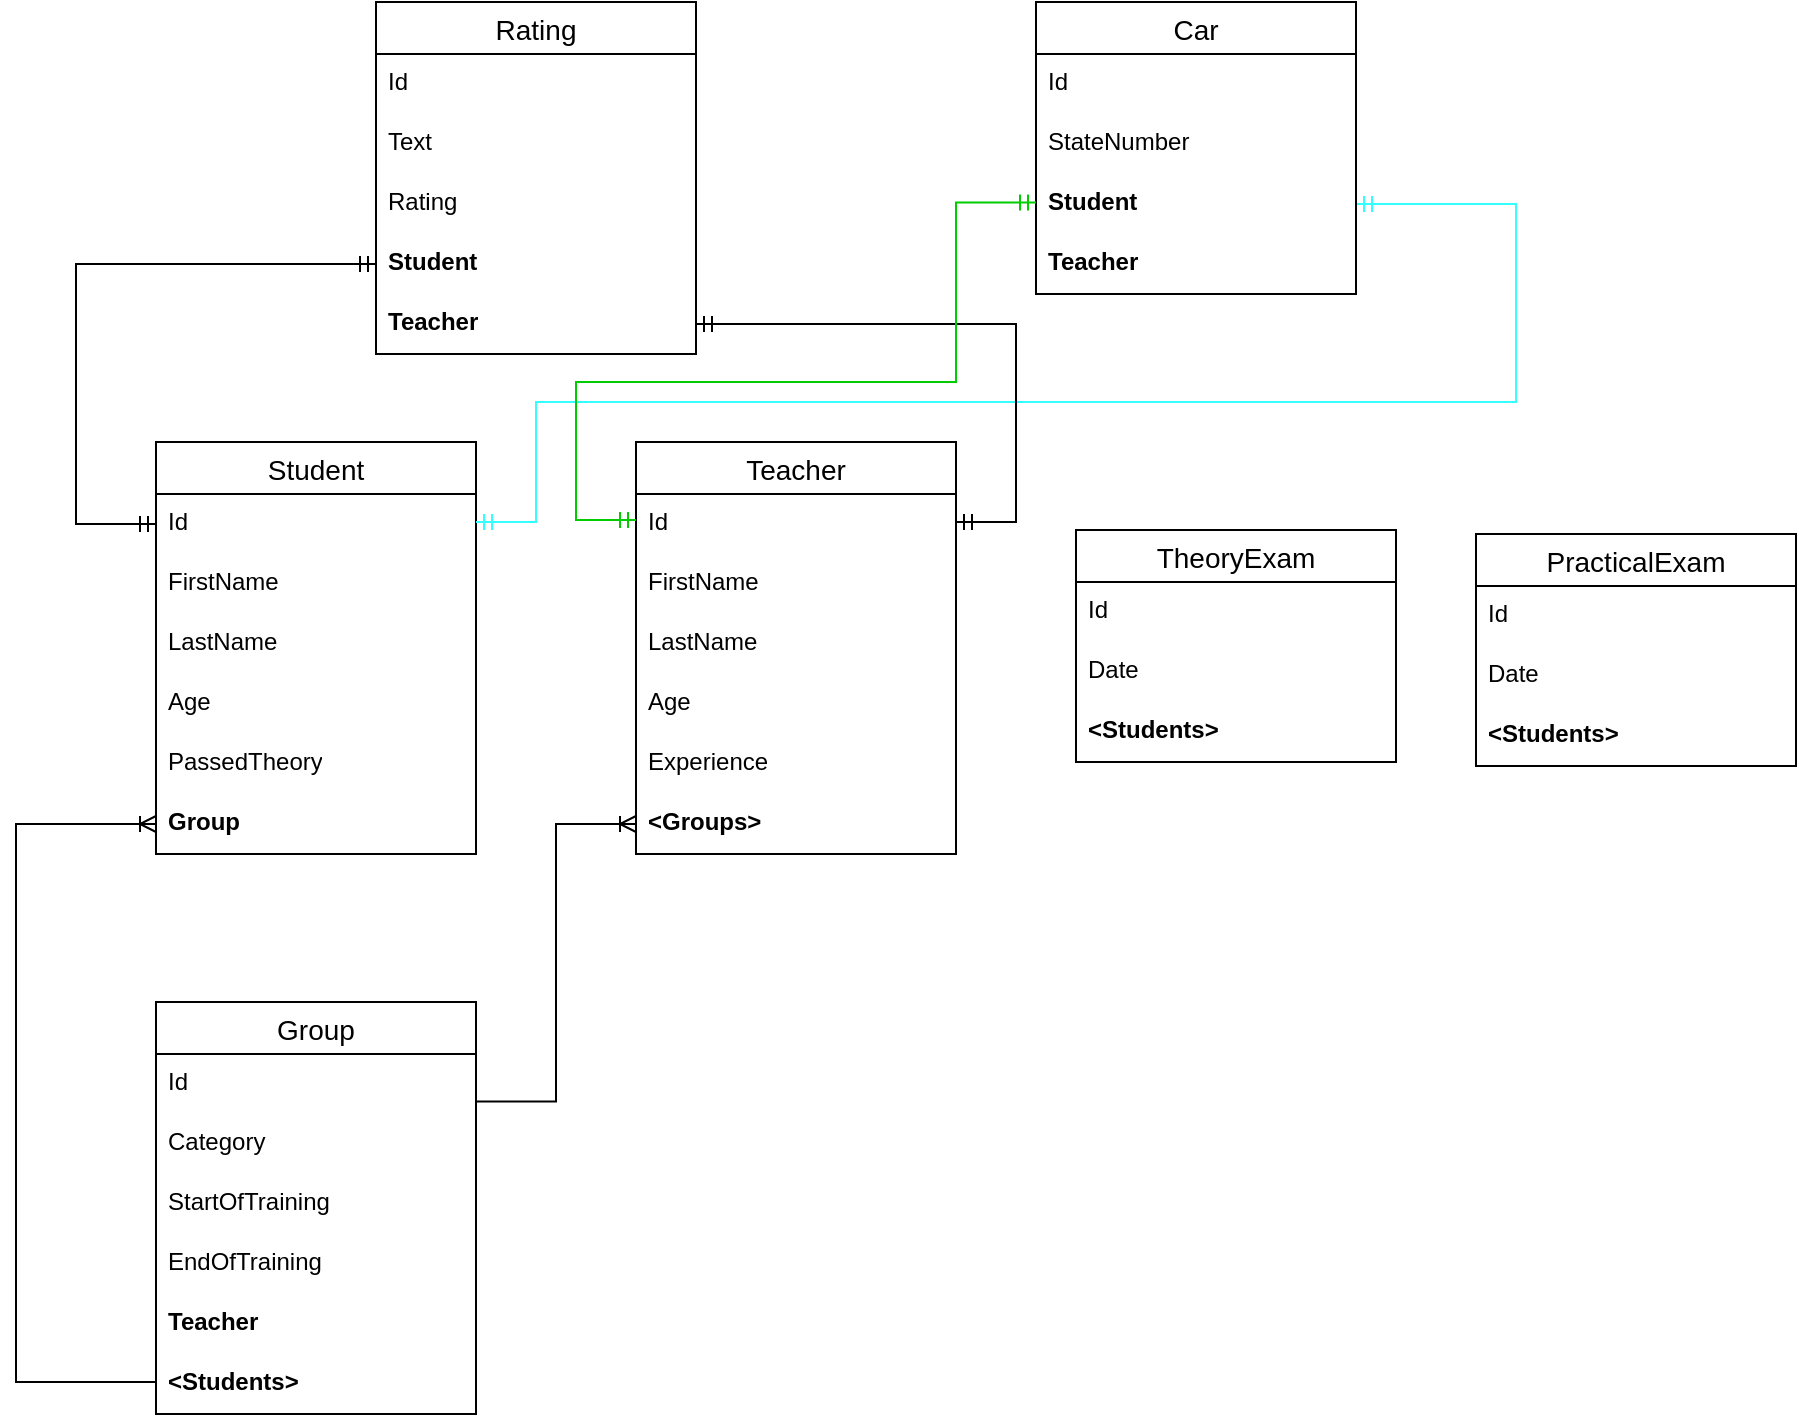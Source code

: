 <mxfile version="22.1.11" type="device">
  <diagram name="Страница — 1" id="yd02zHI0zl_B39Lwxhi9">
    <mxGraphModel dx="1870" dy="1725" grid="1" gridSize="10" guides="1" tooltips="1" connect="1" arrows="1" fold="1" page="1" pageScale="1" pageWidth="827" pageHeight="1169" math="0" shadow="0">
      <root>
        <mxCell id="0" />
        <mxCell id="1" parent="0" />
        <mxCell id="wHGVSzSgj5OhXa-TIfBs-37" value="Teacher" style="swimlane;fontStyle=0;childLayout=stackLayout;horizontal=1;startSize=26;horizontalStack=0;resizeParent=1;resizeParentMax=0;resizeLast=0;collapsible=1;marginBottom=0;align=center;fontSize=14;" vertex="1" parent="1">
          <mxGeometry x="200" width="160" height="206" as="geometry" />
        </mxCell>
        <mxCell id="wHGVSzSgj5OhXa-TIfBs-38" value="Id" style="text;strokeColor=none;fillColor=none;spacingLeft=4;spacingRight=4;overflow=hidden;rotatable=0;points=[[0,0.5],[1,0.5]];portConstraint=eastwest;fontSize=12;whiteSpace=wrap;html=1;" vertex="1" parent="wHGVSzSgj5OhXa-TIfBs-37">
          <mxGeometry y="26" width="160" height="30" as="geometry" />
        </mxCell>
        <mxCell id="wHGVSzSgj5OhXa-TIfBs-39" value="FirstName" style="text;strokeColor=none;fillColor=none;spacingLeft=4;spacingRight=4;overflow=hidden;rotatable=0;points=[[0,0.5],[1,0.5]];portConstraint=eastwest;fontSize=12;whiteSpace=wrap;html=1;" vertex="1" parent="wHGVSzSgj5OhXa-TIfBs-37">
          <mxGeometry y="56" width="160" height="30" as="geometry" />
        </mxCell>
        <mxCell id="wHGVSzSgj5OhXa-TIfBs-40" value="LastName" style="text;strokeColor=none;fillColor=none;spacingLeft=4;spacingRight=4;overflow=hidden;rotatable=0;points=[[0,0.5],[1,0.5]];portConstraint=eastwest;fontSize=12;whiteSpace=wrap;html=1;" vertex="1" parent="wHGVSzSgj5OhXa-TIfBs-37">
          <mxGeometry y="86" width="160" height="30" as="geometry" />
        </mxCell>
        <mxCell id="wHGVSzSgj5OhXa-TIfBs-41" value="Age" style="text;strokeColor=none;fillColor=none;spacingLeft=4;spacingRight=4;overflow=hidden;rotatable=0;points=[[0,0.5],[1,0.5]];portConstraint=eastwest;fontSize=12;whiteSpace=wrap;html=1;" vertex="1" parent="wHGVSzSgj5OhXa-TIfBs-37">
          <mxGeometry y="116" width="160" height="30" as="geometry" />
        </mxCell>
        <mxCell id="wHGVSzSgj5OhXa-TIfBs-71" value="Experience" style="text;strokeColor=none;fillColor=none;spacingLeft=4;spacingRight=4;overflow=hidden;rotatable=0;points=[[0,0.5],[1,0.5]];portConstraint=eastwest;fontSize=12;whiteSpace=wrap;html=1;" vertex="1" parent="wHGVSzSgj5OhXa-TIfBs-37">
          <mxGeometry y="146" width="160" height="30" as="geometry" />
        </mxCell>
        <mxCell id="wHGVSzSgj5OhXa-TIfBs-43" value="&lt;b&gt;&amp;lt;Groups&amp;gt;&lt;/b&gt;" style="text;strokeColor=none;fillColor=none;spacingLeft=4;spacingRight=4;overflow=hidden;rotatable=0;points=[[0,0.5],[1,0.5]];portConstraint=eastwest;fontSize=12;whiteSpace=wrap;html=1;" vertex="1" parent="wHGVSzSgj5OhXa-TIfBs-37">
          <mxGeometry y="176" width="160" height="30" as="geometry" />
        </mxCell>
        <mxCell id="wHGVSzSgj5OhXa-TIfBs-16" value="Group" style="swimlane;fontStyle=0;childLayout=stackLayout;horizontal=1;startSize=26;horizontalStack=0;resizeParent=1;resizeParentMax=0;resizeLast=0;collapsible=1;marginBottom=0;align=center;fontSize=14;" vertex="1" parent="1">
          <mxGeometry x="-40" y="280" width="160" height="206" as="geometry" />
        </mxCell>
        <mxCell id="wHGVSzSgj5OhXa-TIfBs-17" value="Id" style="text;strokeColor=none;fillColor=none;spacingLeft=4;spacingRight=4;overflow=hidden;rotatable=0;points=[[0,0.5],[1,0.5]];portConstraint=eastwest;fontSize=12;whiteSpace=wrap;html=1;" vertex="1" parent="wHGVSzSgj5OhXa-TIfBs-16">
          <mxGeometry y="26" width="160" height="30" as="geometry" />
        </mxCell>
        <mxCell id="wHGVSzSgj5OhXa-TIfBs-70" value="Category" style="text;strokeColor=none;fillColor=none;spacingLeft=4;spacingRight=4;overflow=hidden;rotatable=0;points=[[0,0.5],[1,0.5]];portConstraint=eastwest;fontSize=12;whiteSpace=wrap;html=1;" vertex="1" parent="wHGVSzSgj5OhXa-TIfBs-16">
          <mxGeometry y="56" width="160" height="30" as="geometry" />
        </mxCell>
        <mxCell id="wHGVSzSgj5OhXa-TIfBs-18" value="StartOfTraining" style="text;strokeColor=none;fillColor=none;spacingLeft=4;spacingRight=4;overflow=hidden;rotatable=0;points=[[0,0.5],[1,0.5]];portConstraint=eastwest;fontSize=12;whiteSpace=wrap;html=1;" vertex="1" parent="wHGVSzSgj5OhXa-TIfBs-16">
          <mxGeometry y="86" width="160" height="30" as="geometry" />
        </mxCell>
        <mxCell id="wHGVSzSgj5OhXa-TIfBs-19" value="EndOfTraining" style="text;strokeColor=none;fillColor=none;spacingLeft=4;spacingRight=4;overflow=hidden;rotatable=0;points=[[0,0.5],[1,0.5]];portConstraint=eastwest;fontSize=12;whiteSpace=wrap;html=1;" vertex="1" parent="wHGVSzSgj5OhXa-TIfBs-16">
          <mxGeometry y="116" width="160" height="30" as="geometry" />
        </mxCell>
        <mxCell id="wHGVSzSgj5OhXa-TIfBs-74" value="&lt;b style=&quot;border-color: var(--border-color);&quot;&gt;Teacher&lt;/b&gt;" style="text;strokeColor=none;fillColor=none;spacingLeft=4;spacingRight=4;overflow=hidden;rotatable=0;points=[[0,0.5],[1,0.5]];portConstraint=eastwest;fontSize=12;whiteSpace=wrap;html=1;" vertex="1" parent="wHGVSzSgj5OhXa-TIfBs-16">
          <mxGeometry y="146" width="160" height="30" as="geometry" />
        </mxCell>
        <mxCell id="wHGVSzSgj5OhXa-TIfBs-20" value="&lt;b&gt;&amp;lt;Students&amp;gt;&lt;/b&gt;" style="text;strokeColor=none;fillColor=none;spacingLeft=4;spacingRight=4;overflow=hidden;rotatable=0;points=[[0,0.5],[1,0.5]];portConstraint=eastwest;fontSize=12;whiteSpace=wrap;html=1;" vertex="1" parent="wHGVSzSgj5OhXa-TIfBs-16">
          <mxGeometry y="176" width="160" height="30" as="geometry" />
        </mxCell>
        <mxCell id="wHGVSzSgj5OhXa-TIfBs-30" value="Student" style="swimlane;fontStyle=0;childLayout=stackLayout;horizontal=1;startSize=26;horizontalStack=0;resizeParent=1;resizeParentMax=0;resizeLast=0;collapsible=1;marginBottom=0;align=center;fontSize=14;" vertex="1" parent="1">
          <mxGeometry x="-40" width="160" height="206" as="geometry" />
        </mxCell>
        <mxCell id="wHGVSzSgj5OhXa-TIfBs-31" value="Id" style="text;strokeColor=none;fillColor=none;spacingLeft=4;spacingRight=4;overflow=hidden;rotatable=0;points=[[0,0.5],[1,0.5]];portConstraint=eastwest;fontSize=12;whiteSpace=wrap;html=1;" vertex="1" parent="wHGVSzSgj5OhXa-TIfBs-30">
          <mxGeometry y="26" width="160" height="30" as="geometry" />
        </mxCell>
        <mxCell id="wHGVSzSgj5OhXa-TIfBs-32" value="FirstName" style="text;strokeColor=none;fillColor=none;spacingLeft=4;spacingRight=4;overflow=hidden;rotatable=0;points=[[0,0.5],[1,0.5]];portConstraint=eastwest;fontSize=12;whiteSpace=wrap;html=1;" vertex="1" parent="wHGVSzSgj5OhXa-TIfBs-30">
          <mxGeometry y="56" width="160" height="30" as="geometry" />
        </mxCell>
        <mxCell id="wHGVSzSgj5OhXa-TIfBs-33" value="LastName" style="text;strokeColor=none;fillColor=none;spacingLeft=4;spacingRight=4;overflow=hidden;rotatable=0;points=[[0,0.5],[1,0.5]];portConstraint=eastwest;fontSize=12;whiteSpace=wrap;html=1;" vertex="1" parent="wHGVSzSgj5OhXa-TIfBs-30">
          <mxGeometry y="86" width="160" height="30" as="geometry" />
        </mxCell>
        <mxCell id="wHGVSzSgj5OhXa-TIfBs-34" value="Age" style="text;strokeColor=none;fillColor=none;spacingLeft=4;spacingRight=4;overflow=hidden;rotatable=0;points=[[0,0.5],[1,0.5]];portConstraint=eastwest;fontSize=12;whiteSpace=wrap;html=1;" vertex="1" parent="wHGVSzSgj5OhXa-TIfBs-30">
          <mxGeometry y="116" width="160" height="30" as="geometry" />
        </mxCell>
        <mxCell id="wHGVSzSgj5OhXa-TIfBs-36" value="PassedTheory" style="text;strokeColor=none;fillColor=none;spacingLeft=4;spacingRight=4;overflow=hidden;rotatable=0;points=[[0,0.5],[1,0.5]];portConstraint=eastwest;fontSize=12;whiteSpace=wrap;html=1;" vertex="1" parent="wHGVSzSgj5OhXa-TIfBs-30">
          <mxGeometry y="146" width="160" height="30" as="geometry" />
        </mxCell>
        <mxCell id="wHGVSzSgj5OhXa-TIfBs-35" value="&lt;b&gt;Group&lt;/b&gt;" style="text;strokeColor=none;fillColor=none;spacingLeft=4;spacingRight=4;overflow=hidden;rotatable=0;points=[[0,0.5],[1,0.5]];portConstraint=eastwest;fontSize=12;whiteSpace=wrap;html=1;" vertex="1" parent="wHGVSzSgj5OhXa-TIfBs-30">
          <mxGeometry y="176" width="160" height="30" as="geometry" />
        </mxCell>
        <mxCell id="wHGVSzSgj5OhXa-TIfBs-44" value="Rating" style="swimlane;fontStyle=0;childLayout=stackLayout;horizontal=1;startSize=26;horizontalStack=0;resizeParent=1;resizeParentMax=0;resizeLast=0;collapsible=1;marginBottom=0;align=center;fontSize=14;" vertex="1" parent="1">
          <mxGeometry x="70" y="-220" width="160" height="176" as="geometry" />
        </mxCell>
        <mxCell id="wHGVSzSgj5OhXa-TIfBs-45" value="Id" style="text;strokeColor=none;fillColor=none;spacingLeft=4;spacingRight=4;overflow=hidden;rotatable=0;points=[[0,0.5],[1,0.5]];portConstraint=eastwest;fontSize=12;whiteSpace=wrap;html=1;" vertex="1" parent="wHGVSzSgj5OhXa-TIfBs-44">
          <mxGeometry y="26" width="160" height="30" as="geometry" />
        </mxCell>
        <mxCell id="wHGVSzSgj5OhXa-TIfBs-47" value="Text" style="text;strokeColor=none;fillColor=none;spacingLeft=4;spacingRight=4;overflow=hidden;rotatable=0;points=[[0,0.5],[1,0.5]];portConstraint=eastwest;fontSize=12;whiteSpace=wrap;html=1;" vertex="1" parent="wHGVSzSgj5OhXa-TIfBs-44">
          <mxGeometry y="56" width="160" height="30" as="geometry" />
        </mxCell>
        <mxCell id="wHGVSzSgj5OhXa-TIfBs-48" value="Rating" style="text;strokeColor=none;fillColor=none;spacingLeft=4;spacingRight=4;overflow=hidden;rotatable=0;points=[[0,0.5],[1,0.5]];portConstraint=eastwest;fontSize=12;whiteSpace=wrap;html=1;" vertex="1" parent="wHGVSzSgj5OhXa-TIfBs-44">
          <mxGeometry y="86" width="160" height="30" as="geometry" />
        </mxCell>
        <mxCell id="wHGVSzSgj5OhXa-TIfBs-49" value="&lt;b&gt;Student&lt;/b&gt;" style="text;strokeColor=none;fillColor=none;spacingLeft=4;spacingRight=4;overflow=hidden;rotatable=0;points=[[0,0.5],[1,0.5]];portConstraint=eastwest;fontSize=12;whiteSpace=wrap;html=1;" vertex="1" parent="wHGVSzSgj5OhXa-TIfBs-44">
          <mxGeometry y="116" width="160" height="30" as="geometry" />
        </mxCell>
        <mxCell id="wHGVSzSgj5OhXa-TIfBs-79" value="" style="edgeStyle=orthogonalEdgeStyle;fontSize=12;html=1;endArrow=ERmandOne;startArrow=ERmandOne;rounded=0;exitX=0;exitY=0.5;exitDx=0;exitDy=0;strokeColor=#33FFFF;entryX=1;entryY=0.5;entryDx=0;entryDy=0;" edge="1" parent="wHGVSzSgj5OhXa-TIfBs-44" target="wHGVSzSgj5OhXa-TIfBs-58">
          <mxGeometry width="100" height="100" relative="1" as="geometry">
            <mxPoint x="50" y="260" as="sourcePoint" />
            <mxPoint x="160" y="130" as="targetPoint" />
            <Array as="points">
              <mxPoint x="80" y="260" />
              <mxPoint x="80" y="200" />
              <mxPoint x="570" y="200" />
              <mxPoint x="570" y="101" />
            </Array>
          </mxGeometry>
        </mxCell>
        <mxCell id="wHGVSzSgj5OhXa-TIfBs-50" value="&lt;b&gt;Teacher&lt;/b&gt;" style="text;strokeColor=none;fillColor=none;spacingLeft=4;spacingRight=4;overflow=hidden;rotatable=0;points=[[0,0.5],[1,0.5]];portConstraint=eastwest;fontSize=12;whiteSpace=wrap;html=1;" vertex="1" parent="wHGVSzSgj5OhXa-TIfBs-44">
          <mxGeometry y="146" width="160" height="30" as="geometry" />
        </mxCell>
        <mxCell id="wHGVSzSgj5OhXa-TIfBs-52" value="Car" style="swimlane;fontStyle=0;childLayout=stackLayout;horizontal=1;startSize=26;horizontalStack=0;resizeParent=1;resizeParentMax=0;resizeLast=0;collapsible=1;marginBottom=0;align=center;fontSize=14;" vertex="1" parent="1">
          <mxGeometry x="400" y="-220" width="160" height="146" as="geometry" />
        </mxCell>
        <mxCell id="wHGVSzSgj5OhXa-TIfBs-53" value="Id" style="text;strokeColor=none;fillColor=none;spacingLeft=4;spacingRight=4;overflow=hidden;rotatable=0;points=[[0,0.5],[1,0.5]];portConstraint=eastwest;fontSize=12;whiteSpace=wrap;html=1;" vertex="1" parent="wHGVSzSgj5OhXa-TIfBs-52">
          <mxGeometry y="26" width="160" height="30" as="geometry" />
        </mxCell>
        <mxCell id="wHGVSzSgj5OhXa-TIfBs-54" value="StateNumber" style="text;strokeColor=none;fillColor=none;spacingLeft=4;spacingRight=4;overflow=hidden;rotatable=0;points=[[0,0.5],[1,0.5]];portConstraint=eastwest;fontSize=12;whiteSpace=wrap;html=1;" vertex="1" parent="wHGVSzSgj5OhXa-TIfBs-52">
          <mxGeometry y="56" width="160" height="30" as="geometry" />
        </mxCell>
        <mxCell id="wHGVSzSgj5OhXa-TIfBs-58" value="&lt;b&gt;Student&lt;br&gt;&lt;/b&gt;" style="text;strokeColor=none;fillColor=none;spacingLeft=4;spacingRight=4;overflow=hidden;rotatable=0;points=[[0,0.5],[1,0.5]];portConstraint=eastwest;fontSize=12;whiteSpace=wrap;html=1;" vertex="1" parent="wHGVSzSgj5OhXa-TIfBs-52">
          <mxGeometry y="86" width="160" height="30" as="geometry" />
        </mxCell>
        <mxCell id="wHGVSzSgj5OhXa-TIfBs-59" value="&lt;b&gt;Teacher&lt;/b&gt;" style="text;strokeColor=none;fillColor=none;spacingLeft=4;spacingRight=4;overflow=hidden;rotatable=0;points=[[0,0.5],[1,0.5]];portConstraint=eastwest;fontSize=12;whiteSpace=wrap;html=1;" vertex="1" parent="wHGVSzSgj5OhXa-TIfBs-52">
          <mxGeometry y="116" width="160" height="30" as="geometry" />
        </mxCell>
        <mxCell id="wHGVSzSgj5OhXa-TIfBs-60" value="TheoryExam" style="swimlane;fontStyle=0;childLayout=stackLayout;horizontal=1;startSize=26;horizontalStack=0;resizeParent=1;resizeParentMax=0;resizeLast=0;collapsible=1;marginBottom=0;align=center;fontSize=14;" vertex="1" parent="1">
          <mxGeometry x="420" y="44" width="160" height="116" as="geometry" />
        </mxCell>
        <mxCell id="wHGVSzSgj5OhXa-TIfBs-61" value="Id" style="text;strokeColor=none;fillColor=none;spacingLeft=4;spacingRight=4;overflow=hidden;rotatable=0;points=[[0,0.5],[1,0.5]];portConstraint=eastwest;fontSize=12;whiteSpace=wrap;html=1;" vertex="1" parent="wHGVSzSgj5OhXa-TIfBs-60">
          <mxGeometry y="26" width="160" height="30" as="geometry" />
        </mxCell>
        <mxCell id="wHGVSzSgj5OhXa-TIfBs-62" value="Date" style="text;strokeColor=none;fillColor=none;spacingLeft=4;spacingRight=4;overflow=hidden;rotatable=0;points=[[0,0.5],[1,0.5]];portConstraint=eastwest;fontSize=12;whiteSpace=wrap;html=1;" vertex="1" parent="wHGVSzSgj5OhXa-TIfBs-60">
          <mxGeometry y="56" width="160" height="30" as="geometry" />
        </mxCell>
        <mxCell id="wHGVSzSgj5OhXa-TIfBs-63" value="&lt;b&gt;&amp;lt;Students&amp;gt;&lt;br&gt;&lt;/b&gt;" style="text;strokeColor=none;fillColor=none;spacingLeft=4;spacingRight=4;overflow=hidden;rotatable=0;points=[[0,0.5],[1,0.5]];portConstraint=eastwest;fontSize=12;whiteSpace=wrap;html=1;" vertex="1" parent="wHGVSzSgj5OhXa-TIfBs-60">
          <mxGeometry y="86" width="160" height="30" as="geometry" />
        </mxCell>
        <mxCell id="wHGVSzSgj5OhXa-TIfBs-65" value="PracticalExam" style="swimlane;fontStyle=0;childLayout=stackLayout;horizontal=1;startSize=26;horizontalStack=0;resizeParent=1;resizeParentMax=0;resizeLast=0;collapsible=1;marginBottom=0;align=center;fontSize=14;" vertex="1" parent="1">
          <mxGeometry x="620" y="46" width="160" height="116" as="geometry" />
        </mxCell>
        <mxCell id="wHGVSzSgj5OhXa-TIfBs-66" value="Id" style="text;strokeColor=none;fillColor=none;spacingLeft=4;spacingRight=4;overflow=hidden;rotatable=0;points=[[0,0.5],[1,0.5]];portConstraint=eastwest;fontSize=12;whiteSpace=wrap;html=1;" vertex="1" parent="wHGVSzSgj5OhXa-TIfBs-65">
          <mxGeometry y="26" width="160" height="30" as="geometry" />
        </mxCell>
        <mxCell id="wHGVSzSgj5OhXa-TIfBs-67" value="Date" style="text;strokeColor=none;fillColor=none;spacingLeft=4;spacingRight=4;overflow=hidden;rotatable=0;points=[[0,0.5],[1,0.5]];portConstraint=eastwest;fontSize=12;whiteSpace=wrap;html=1;" vertex="1" parent="wHGVSzSgj5OhXa-TIfBs-65">
          <mxGeometry y="56" width="160" height="30" as="geometry" />
        </mxCell>
        <mxCell id="wHGVSzSgj5OhXa-TIfBs-68" value="&lt;b&gt;&amp;lt;Students&amp;gt;&lt;br&gt;&lt;/b&gt;" style="text;strokeColor=none;fillColor=none;spacingLeft=4;spacingRight=4;overflow=hidden;rotatable=0;points=[[0,0.5],[1,0.5]];portConstraint=eastwest;fontSize=12;whiteSpace=wrap;html=1;" vertex="1" parent="wHGVSzSgj5OhXa-TIfBs-65">
          <mxGeometry y="86" width="160" height="30" as="geometry" />
        </mxCell>
        <mxCell id="wHGVSzSgj5OhXa-TIfBs-73" value="" style="edgeStyle=orthogonalEdgeStyle;fontSize=12;html=1;endArrow=ERoneToMany;rounded=0;exitX=0;exitY=0.5;exitDx=0;exitDy=0;" edge="1" parent="1" source="wHGVSzSgj5OhXa-TIfBs-20">
          <mxGeometry width="100" height="100" relative="1" as="geometry">
            <mxPoint x="-60" y="470" as="sourcePoint" />
            <mxPoint x="-40" y="191" as="targetPoint" />
            <Array as="points">
              <mxPoint x="-110" y="470" />
              <mxPoint x="-110" y="191" />
            </Array>
          </mxGeometry>
        </mxCell>
        <mxCell id="wHGVSzSgj5OhXa-TIfBs-76" value="" style="edgeStyle=orthogonalEdgeStyle;fontSize=12;html=1;endArrow=ERoneToMany;rounded=0;entryX=0;entryY=0.5;entryDx=0;entryDy=0;exitX=1.001;exitY=0.793;exitDx=0;exitDy=0;exitPerimeter=0;" edge="1" parent="1" source="wHGVSzSgj5OhXa-TIfBs-17" target="wHGVSzSgj5OhXa-TIfBs-43">
          <mxGeometry width="100" height="100" relative="1" as="geometry">
            <mxPoint x="120" y="440" as="sourcePoint" />
            <mxPoint x="-30" y="201" as="targetPoint" />
            <Array as="points">
              <mxPoint x="160" y="330" />
              <mxPoint x="160" y="191" />
            </Array>
          </mxGeometry>
        </mxCell>
        <mxCell id="wHGVSzSgj5OhXa-TIfBs-77" value="" style="edgeStyle=orthogonalEdgeStyle;fontSize=12;html=1;endArrow=ERmandOne;startArrow=ERmandOne;rounded=0;exitX=0;exitY=0.5;exitDx=0;exitDy=0;" edge="1" parent="1" source="wHGVSzSgj5OhXa-TIfBs-31" target="wHGVSzSgj5OhXa-TIfBs-49">
          <mxGeometry width="100" height="100" relative="1" as="geometry">
            <mxPoint x="-140" y="40" as="sourcePoint" />
            <mxPoint x="-40" y="-60" as="targetPoint" />
            <Array as="points">
              <mxPoint x="-80" y="41" />
              <mxPoint x="-80" y="-89" />
            </Array>
          </mxGeometry>
        </mxCell>
        <mxCell id="wHGVSzSgj5OhXa-TIfBs-78" value="" style="edgeStyle=orthogonalEdgeStyle;fontSize=12;html=1;endArrow=ERmandOne;startArrow=ERmandOne;rounded=0;entryX=1;entryY=0.5;entryDx=0;entryDy=0;" edge="1" parent="1" source="wHGVSzSgj5OhXa-TIfBs-38" target="wHGVSzSgj5OhXa-TIfBs-50">
          <mxGeometry width="100" height="100" relative="1" as="geometry">
            <mxPoint x="430" y="30" as="sourcePoint" />
            <mxPoint x="260" y="-60" as="targetPoint" />
            <Array as="points">
              <mxPoint x="390" y="40" />
              <mxPoint x="390" y="-59" />
            </Array>
          </mxGeometry>
        </mxCell>
        <mxCell id="wHGVSzSgj5OhXa-TIfBs-80" value="" style="edgeStyle=orthogonalEdgeStyle;fontSize=12;html=1;endArrow=ERmandOne;startArrow=ERmandOne;rounded=0;exitX=0;exitY=0.5;exitDx=0;exitDy=0;strokeColor=#00CC00;entryX=0;entryY=0.474;entryDx=0;entryDy=0;entryPerimeter=0;" edge="1" parent="1" target="wHGVSzSgj5OhXa-TIfBs-58">
          <mxGeometry width="100" height="100" relative="1" as="geometry">
            <mxPoint x="200" y="39" as="sourcePoint" />
            <mxPoint x="390" y="-120" as="targetPoint" />
            <Array as="points">
              <mxPoint x="170" y="39" />
              <mxPoint x="170" y="-30" />
              <mxPoint x="360" y="-30" />
              <mxPoint x="360" y="-120" />
            </Array>
          </mxGeometry>
        </mxCell>
      </root>
    </mxGraphModel>
  </diagram>
</mxfile>
